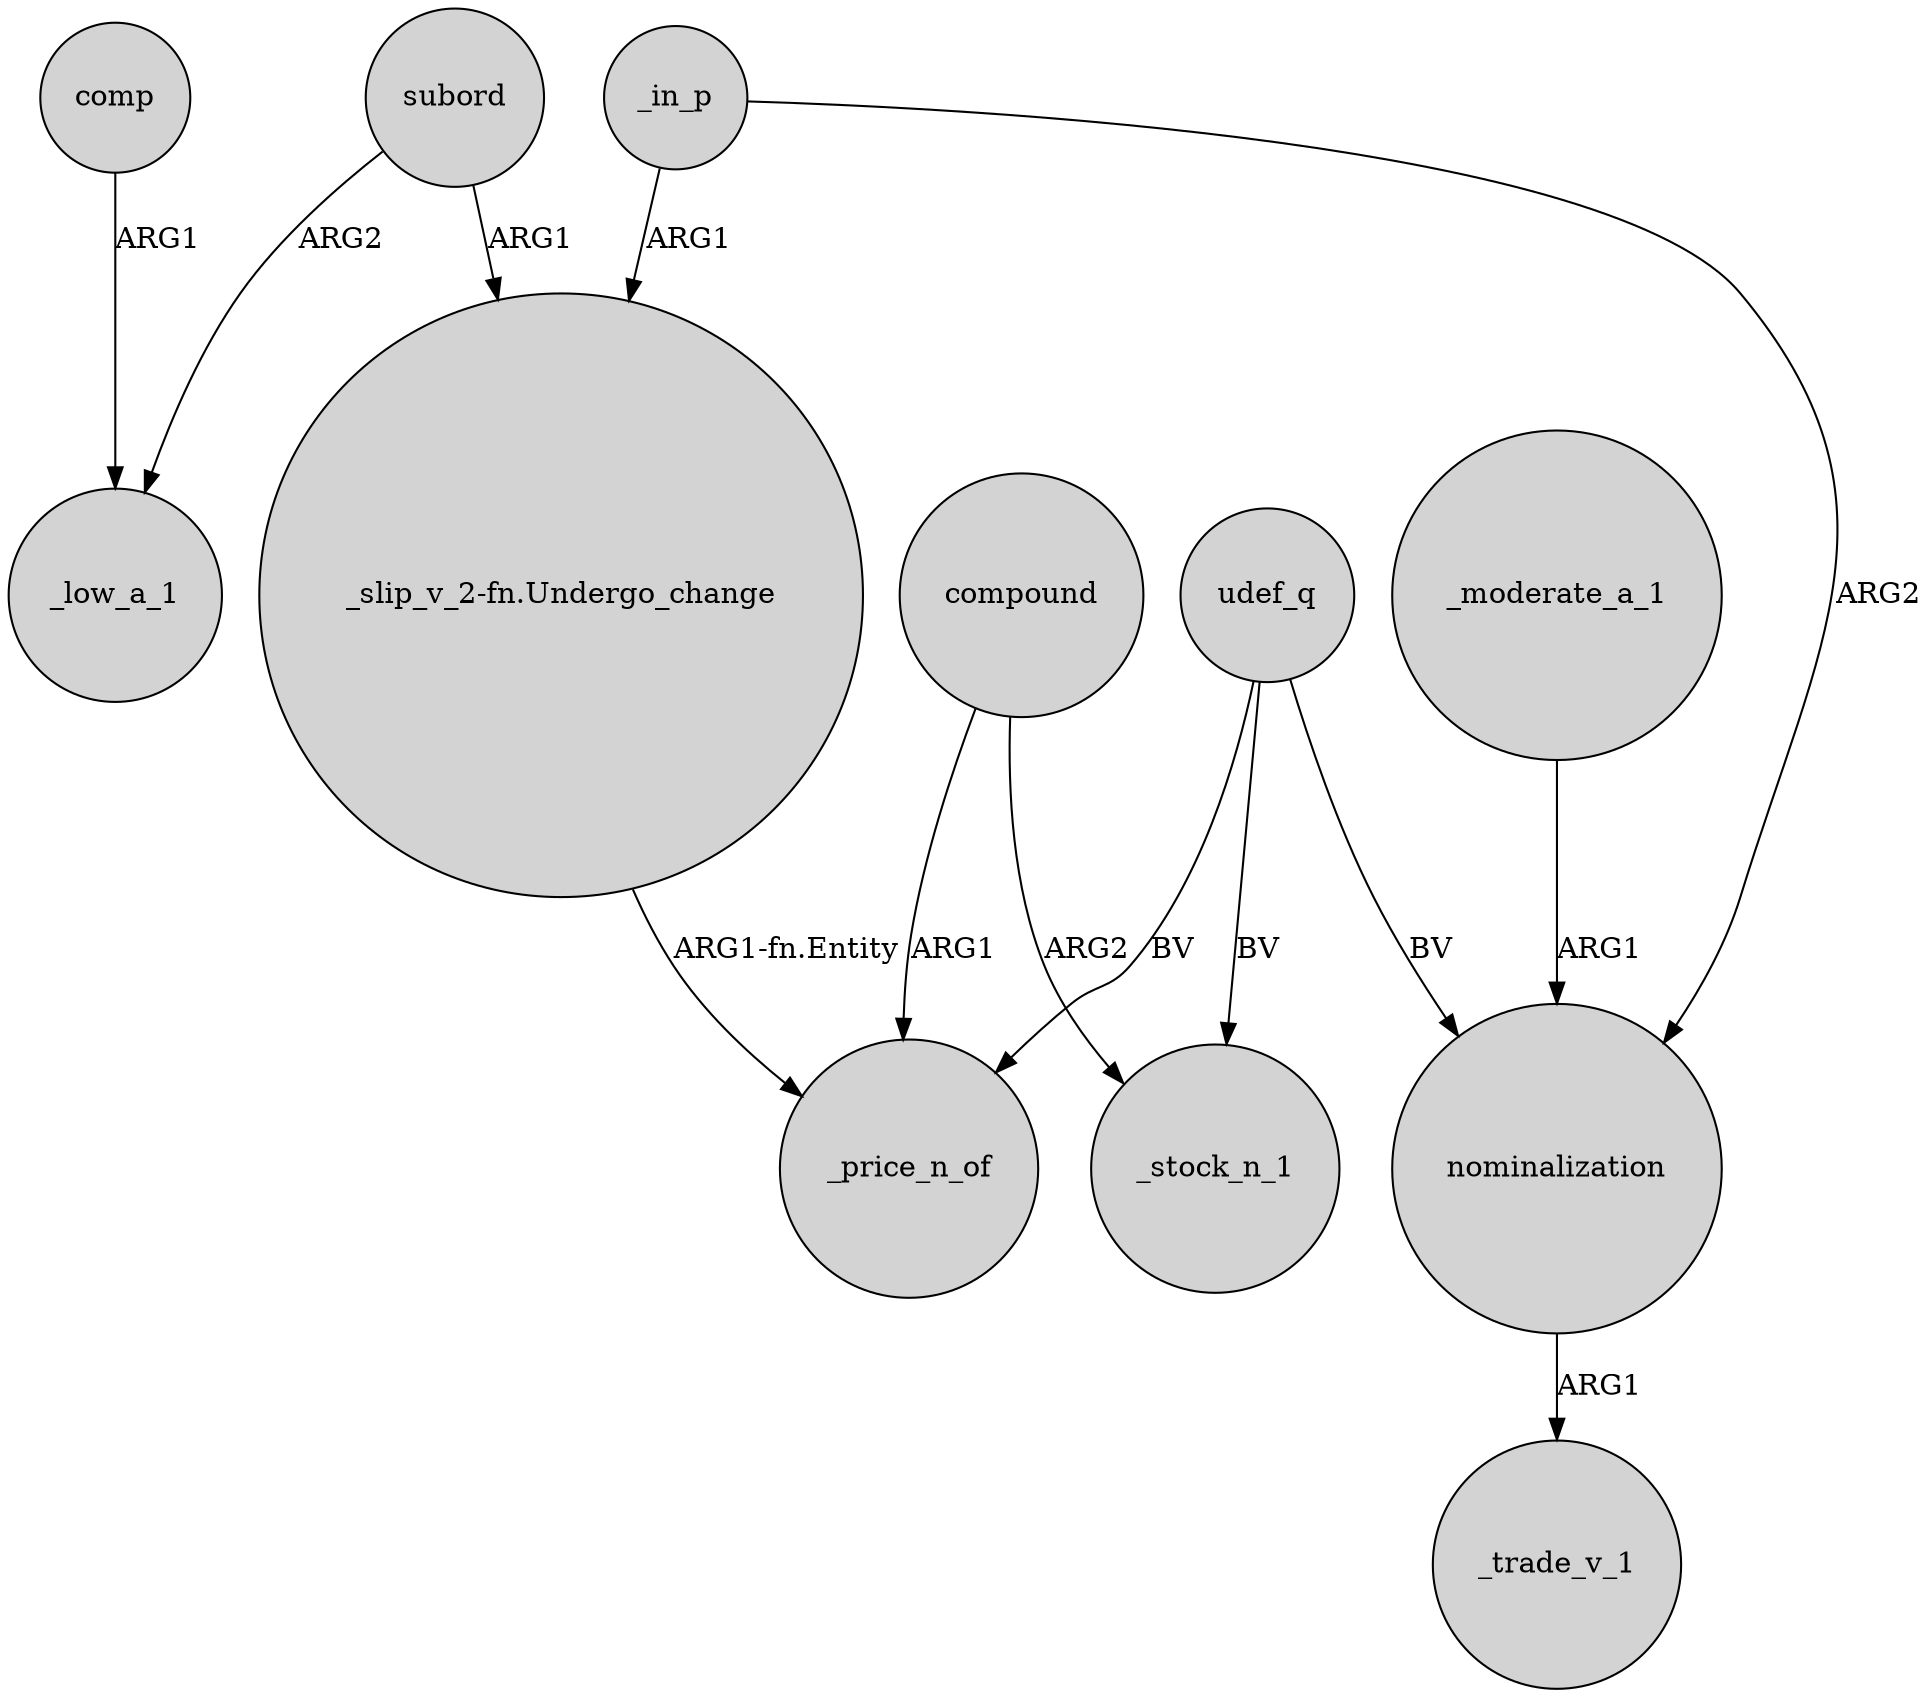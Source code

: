 digraph {
	node [shape=circle style=filled]
	subord -> _low_a_1 [label=ARG2]
	nominalization -> _trade_v_1 [label=ARG1]
	compound -> _stock_n_1 [label=ARG2]
	comp -> _low_a_1 [label=ARG1]
	_in_p -> "_slip_v_2-fn.Undergo_change" [label=ARG1]
	_in_p -> nominalization [label=ARG2]
	"_slip_v_2-fn.Undergo_change" -> _price_n_of [label="ARG1-fn.Entity"]
	_moderate_a_1 -> nominalization [label=ARG1]
	compound -> _price_n_of [label=ARG1]
	udef_q -> _price_n_of [label=BV]
	subord -> "_slip_v_2-fn.Undergo_change" [label=ARG1]
	udef_q -> _stock_n_1 [label=BV]
	udef_q -> nominalization [label=BV]
}
